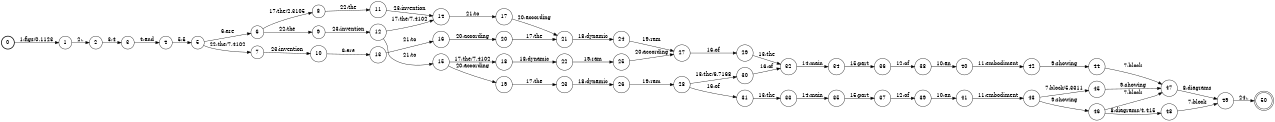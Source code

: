 digraph FST {
rankdir = LR;
size = "8.5,11";
label = "";
center = 1;
orientation = Portrait;
ranksep = "0.4";
nodesep = "0.25";
0 [label = "0", shape = circle, style = bold, fontsize = 14]
	0 -> 1 [label = "1:figs/0.1123", fontsize = 14];
1 [label = "1", shape = circle, style = solid, fontsize = 14]
	1 -> 2 [label = "2:.", fontsize = 14];
2 [label = "2", shape = circle, style = solid, fontsize = 14]
	2 -> 3 [label = "3:4", fontsize = 14];
3 [label = "3", shape = circle, style = solid, fontsize = 14]
	3 -> 4 [label = "4:and", fontsize = 14];
4 [label = "4", shape = circle, style = solid, fontsize = 14]
	4 -> 5 [label = "5:5", fontsize = 14];
5 [label = "5", shape = circle, style = solid, fontsize = 14]
	5 -> 6 [label = "6:are", fontsize = 14];
	5 -> 7 [label = "22:the/7.4102", fontsize = 14];
6 [label = "6", shape = circle, style = solid, fontsize = 14]
	6 -> 8 [label = "17:the/2.3105", fontsize = 14];
	6 -> 9 [label = "22:the", fontsize = 14];
7 [label = "7", shape = circle, style = solid, fontsize = 14]
	7 -> 10 [label = "23:invention", fontsize = 14];
8 [label = "8", shape = circle, style = solid, fontsize = 14]
	8 -> 11 [label = "22:the", fontsize = 14];
9 [label = "9", shape = circle, style = solid, fontsize = 14]
	9 -> 12 [label = "23:invention", fontsize = 14];
10 [label = "10", shape = circle, style = solid, fontsize = 14]
	10 -> 13 [label = "6:are", fontsize = 14];
11 [label = "11", shape = circle, style = solid, fontsize = 14]
	11 -> 14 [label = "23:invention", fontsize = 14];
12 [label = "12", shape = circle, style = solid, fontsize = 14]
	12 -> 15 [label = "21:to", fontsize = 14];
	12 -> 14 [label = "17:the/7.4102", fontsize = 14];
13 [label = "13", shape = circle, style = solid, fontsize = 14]
	13 -> 16 [label = "21:to", fontsize = 14];
14 [label = "14", shape = circle, style = solid, fontsize = 14]
	14 -> 17 [label = "21:to", fontsize = 14];
15 [label = "15", shape = circle, style = solid, fontsize = 14]
	15 -> 19 [label = "20:according", fontsize = 14];
	15 -> 18 [label = "17:the/7.4102", fontsize = 14];
16 [label = "16", shape = circle, style = solid, fontsize = 14]
	16 -> 20 [label = "20:according", fontsize = 14];
17 [label = "17", shape = circle, style = solid, fontsize = 14]
	17 -> 21 [label = "20:according", fontsize = 14];
18 [label = "18", shape = circle, style = solid, fontsize = 14]
	18 -> 22 [label = "18:dynamic", fontsize = 14];
19 [label = "19", shape = circle, style = solid, fontsize = 14]
	19 -> 23 [label = "17:the", fontsize = 14];
20 [label = "20", shape = circle, style = solid, fontsize = 14]
	20 -> 21 [label = "17:the", fontsize = 14];
21 [label = "21", shape = circle, style = solid, fontsize = 14]
	21 -> 24 [label = "18:dynamic", fontsize = 14];
22 [label = "22", shape = circle, style = solid, fontsize = 14]
	22 -> 25 [label = "19:ram", fontsize = 14];
23 [label = "23", shape = circle, style = solid, fontsize = 14]
	23 -> 26 [label = "18:dynamic", fontsize = 14];
24 [label = "24", shape = circle, style = solid, fontsize = 14]
	24 -> 27 [label = "19:ram", fontsize = 14];
25 [label = "25", shape = circle, style = solid, fontsize = 14]
	25 -> 27 [label = "20:according", fontsize = 14];
26 [label = "26", shape = circle, style = solid, fontsize = 14]
	26 -> 28 [label = "19:ram", fontsize = 14];
27 [label = "27", shape = circle, style = solid, fontsize = 14]
	27 -> 29 [label = "16:of", fontsize = 14];
28 [label = "28", shape = circle, style = solid, fontsize = 14]
	28 -> 31 [label = "16:of", fontsize = 14];
	28 -> 30 [label = "13:the/6.7168", fontsize = 14];
29 [label = "29", shape = circle, style = solid, fontsize = 14]
	29 -> 32 [label = "13:the", fontsize = 14];
30 [label = "30", shape = circle, style = solid, fontsize = 14]
	30 -> 32 [label = "16:of", fontsize = 14];
31 [label = "31", shape = circle, style = solid, fontsize = 14]
	31 -> 33 [label = "13:the", fontsize = 14];
32 [label = "32", shape = circle, style = solid, fontsize = 14]
	32 -> 34 [label = "14:main", fontsize = 14];
33 [label = "33", shape = circle, style = solid, fontsize = 14]
	33 -> 35 [label = "14:main", fontsize = 14];
34 [label = "34", shape = circle, style = solid, fontsize = 14]
	34 -> 36 [label = "15:part", fontsize = 14];
35 [label = "35", shape = circle, style = solid, fontsize = 14]
	35 -> 37 [label = "15:part", fontsize = 14];
36 [label = "36", shape = circle, style = solid, fontsize = 14]
	36 -> 38 [label = "12:of", fontsize = 14];
37 [label = "37", shape = circle, style = solid, fontsize = 14]
	37 -> 39 [label = "12:of", fontsize = 14];
38 [label = "38", shape = circle, style = solid, fontsize = 14]
	38 -> 40 [label = "10:an", fontsize = 14];
39 [label = "39", shape = circle, style = solid, fontsize = 14]
	39 -> 41 [label = "10:an", fontsize = 14];
40 [label = "40", shape = circle, style = solid, fontsize = 14]
	40 -> 42 [label = "11:embodiment", fontsize = 14];
41 [label = "41", shape = circle, style = solid, fontsize = 14]
	41 -> 43 [label = "11:embodiment", fontsize = 14];
42 [label = "42", shape = circle, style = solid, fontsize = 14]
	42 -> 44 [label = "9:showing", fontsize = 14];
43 [label = "43", shape = circle, style = solid, fontsize = 14]
	43 -> 45 [label = "7:block/5.3311", fontsize = 14];
	43 -> 46 [label = "9:showing", fontsize = 14];
44 [label = "44", shape = circle, style = solid, fontsize = 14]
	44 -> 47 [label = "7:block", fontsize = 14];
45 [label = "45", shape = circle, style = solid, fontsize = 14]
	45 -> 47 [label = "9:showing", fontsize = 14];
46 [label = "46", shape = circle, style = solid, fontsize = 14]
	46 -> 47 [label = "7:block", fontsize = 14];
	46 -> 48 [label = "8:diagrams/4.415", fontsize = 14];
47 [label = "47", shape = circle, style = solid, fontsize = 14]
	47 -> 49 [label = "8:diagrams", fontsize = 14];
48 [label = "48", shape = circle, style = solid, fontsize = 14]
	48 -> 49 [label = "7:block", fontsize = 14];
49 [label = "49", shape = circle, style = solid, fontsize = 14]
	49 -> 50 [label = "24:.", fontsize = 14];
50 [label = "50", shape = doublecircle, style = solid, fontsize = 14]
}
